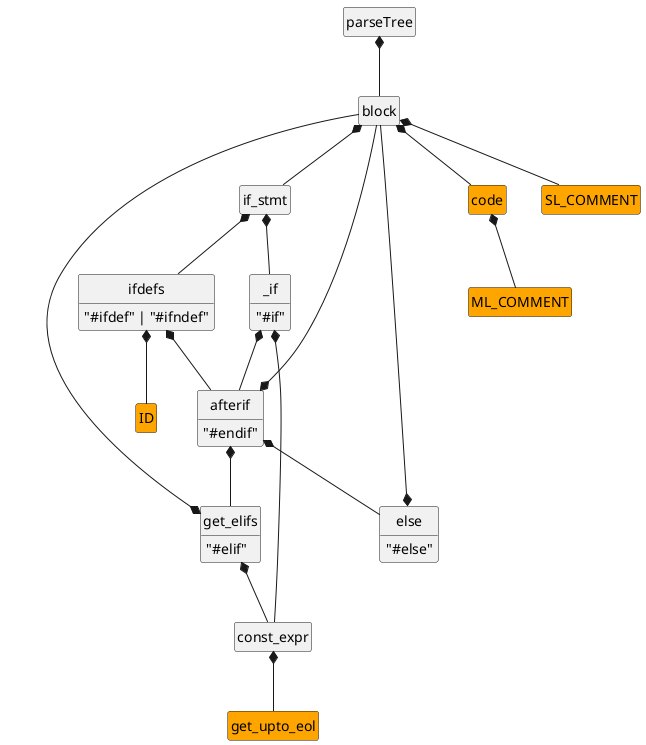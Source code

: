@startuml

hide empty members
hide circle

parseTree *-- block

block *-- if_stmt
block *-- code
block *-- SL_COMMENT

if_stmt *--ifdefs
if_stmt *--_if

ifdefs : "#ifdef" | "#ifndef"
ifdefs *--ID
ifdefs *--afterif
class ID #orange

_if : "#if"
_if *--const_expr
_if *--afterif

afterif : "#endif"
afterif *--block
afterif *--get_elifs
afterif *--else

else : "#else"
else *--block

get_elifs : "#elif"
get_elifs *--const_expr
get_elifs *--block

const_expr *--get_upto_eol

code *--ML_COMMENT

class code #orange
class SL_COMMENT #orange
class ML_COMMENT #orange
class get_upto_eol #orange

@enduml
